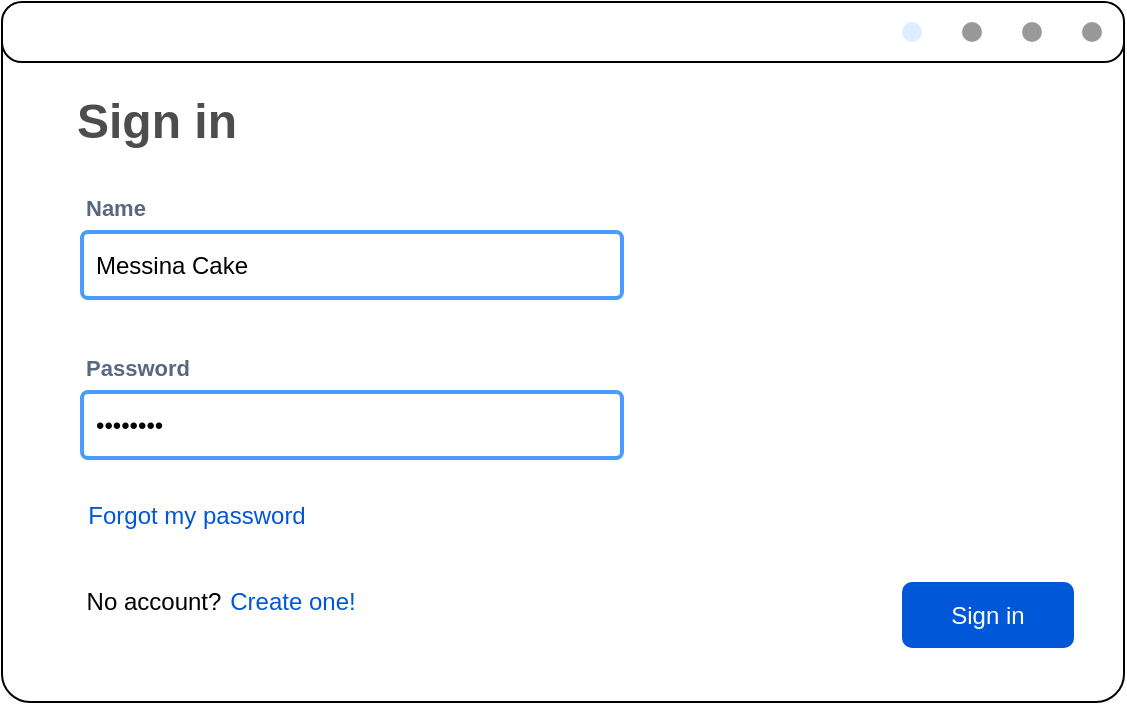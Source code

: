 <mxfile version="23.0.2" type="device" pages="4">
  <diagram id="9bwR5t9vp2KqrcbAkTnF" name="Page-0">
    <mxGraphModel dx="2035" dy="1114" grid="1" gridSize="10" guides="1" tooltips="1" connect="1" arrows="1" fold="1" page="1" pageScale="1" pageWidth="1600" pageHeight="900" math="0" shadow="0">
      <root>
        <mxCell id="0" />
        <mxCell id="1" parent="0" />
        <mxCell id="lCdwlgKCuscsBh37xXo4-12" value="" style="rounded=1;whiteSpace=wrap;html=1;arcSize=4;movable=0;resizable=0;rotatable=0;deletable=0;editable=0;locked=1;connectable=0;" parent="1" vertex="1">
          <mxGeometry x="520" y="240" width="561" height="350" as="geometry" />
        </mxCell>
        <mxCell id="lCdwlgKCuscsBh37xXo4-13" value="" style="rounded=1;whiteSpace=wrap;html=1;arcSize=33;movable=0;resizable=0;rotatable=0;deletable=0;editable=0;locked=1;connectable=0;" parent="1" vertex="1">
          <mxGeometry x="520" y="240" width="561" height="30" as="geometry" />
        </mxCell>
        <mxCell id="lCdwlgKCuscsBh37xXo4-14" value="" style="verticalLabelPosition=bottom;shadow=0;dashed=0;align=center;html=1;verticalAlign=top;strokeWidth=1;shape=mxgraph.mockup.navigation.pageControl;fillColor=#999999;strokeColor=#ddeeff;movable=0;resizable=0;rotatable=0;deletable=0;editable=0;locked=1;connectable=0;" parent="1" vertex="1">
          <mxGeometry x="970" y="240" width="100" height="30" as="geometry" />
        </mxCell>
        <mxCell id="lCdwlgKCuscsBh37xXo4-15" value="Password" style="fillColor=none;strokeColor=none;html=1;fontSize=11;fontStyle=0;align=left;fontColor=#596780;fontStyle=1;fontSize=11;movable=0;resizable=0;rotatable=0;deletable=0;editable=0;locked=1;connectable=0;" parent="1" vertex="1">
          <mxGeometry x="560" y="413" width="240" height="20" as="geometry" />
        </mxCell>
        <mxCell id="lCdwlgKCuscsBh37xXo4-16" value="&amp;#8226;&amp;#8226;&amp;#8226;&amp;#8226;&amp;#8226;&amp;#8226;&amp;#8226;&amp;#8226;" style="rounded=1;arcSize=9;align=left;spacingLeft=5;strokeColor=#4C9AFF;html=1;strokeWidth=2;fontSize=12;movable=0;resizable=0;rotatable=0;deletable=0;editable=0;locked=1;connectable=0;" parent="1" vertex="1">
          <mxGeometry x="560" y="435" width="270" height="33" as="geometry" />
        </mxCell>
        <mxCell id="lCdwlgKCuscsBh37xXo4-17" value="Name" style="fillColor=none;strokeColor=none;html=1;fontSize=11;fontStyle=0;align=left;fontColor=#596780;fontStyle=1;fontSize=11;movable=0;resizable=0;rotatable=0;deletable=0;editable=0;locked=1;connectable=0;" parent="1" vertex="1">
          <mxGeometry x="560" y="333" width="240" height="20" as="geometry" />
        </mxCell>
        <mxCell id="lCdwlgKCuscsBh37xXo4-18" value="Messina Cake" style="rounded=1;arcSize=9;align=left;spacingLeft=5;strokeColor=#4C9AFF;html=1;strokeWidth=2;fontSize=12;movable=0;resizable=0;rotatable=0;deletable=0;editable=0;locked=1;connectable=0;" parent="1" vertex="1">
          <mxGeometry x="560" y="355" width="270" height="33" as="geometry" />
        </mxCell>
        <mxCell id="lCdwlgKCuscsBh37xXo4-19" value="&lt;font color=&quot;#4d4d4d&quot;&gt;Sign in&lt;/font&gt;" style="text;strokeColor=none;fillColor=none;html=1;fontSize=24;fontStyle=1;verticalAlign=middle;align=center;perimeterSpacing=0;shadow=0;movable=0;resizable=0;rotatable=0;deletable=0;editable=0;locked=1;connectable=0;" parent="1" vertex="1">
          <mxGeometry x="560" y="280" width="73" height="40" as="geometry" />
        </mxCell>
        <UserObject label="&lt;div&gt;Sign in&lt;/div&gt;" link="data:page/id,_KF2RKZWM1kMSddODbuM" id="lCdwlgKCuscsBh37xXo4-20">
          <mxCell style="rounded=1;fillColor=#0057D8;strokeColor=none;html=1;whiteSpace=wrap;fontColor=#ffffff;align=center;verticalAlign=middle;fontStyle=0;fontSize=12;sketch=0;movable=0;resizable=0;rotatable=0;deletable=0;editable=0;locked=1;connectable=0;" parent="1" vertex="1">
            <mxGeometry x="970" y="530" width="86" height="33" as="geometry" />
          </mxCell>
        </UserObject>
        <mxCell id="lCdwlgKCuscsBh37xXo4-22" value="&lt;div&gt;Forgot my password&lt;/div&gt;" style="fillColor=none;strokeColor=none;html=1;fontColor=#0057D8;align=center;verticalAlign=middle;fontStyle=0;fontSize=12;movable=0;resizable=0;rotatable=0;deletable=0;editable=0;locked=1;connectable=0;" parent="1" vertex="1">
          <mxGeometry x="574" y="480" width="86" height="33" as="geometry" />
        </mxCell>
        <mxCell id="ZY1OHxA0pGTVoqZoMLtz-1" value="No account?" style="text;html=1;strokeColor=none;fillColor=none;align=center;verticalAlign=middle;whiteSpace=wrap;rounded=0;movable=0;resizable=0;rotatable=0;deletable=0;editable=0;locked=1;connectable=0;" parent="1" vertex="1">
          <mxGeometry x="556" y="525" width="80" height="30" as="geometry" />
        </mxCell>
        <mxCell id="ZY1OHxA0pGTVoqZoMLtz-2" value="Create one!" style="fillColor=none;strokeColor=none;html=1;fontColor=#0057D8;align=center;verticalAlign=middle;fontStyle=0;fontSize=12;movable=0;resizable=0;rotatable=0;deletable=0;editable=0;locked=1;connectable=0;" parent="1" vertex="1">
          <mxGeometry x="622" y="523" width="86" height="33" as="geometry" />
        </mxCell>
      </root>
    </mxGraphModel>
  </diagram>
  <diagram name="Page-1" id="_KF2RKZWM1kMSddODbuM">
    <mxGraphModel dx="2035" dy="1114" grid="1" gridSize="10" guides="1" tooltips="1" connect="1" arrows="1" fold="1" page="1" pageScale="1" pageWidth="1600" pageHeight="900" math="0" shadow="0">
      <root>
        <mxCell id="0" />
        <mxCell id="1" parent="0" />
        <mxCell id="sNmesS3HQieKwuXNUTIO-3" value="" style="rounded=1;whiteSpace=wrap;html=1;arcSize=4;movable=0;resizable=0;rotatable=0;deletable=0;editable=0;locked=1;connectable=0;" parent="1" vertex="1">
          <mxGeometry x="520" y="240" width="561" height="350" as="geometry" />
        </mxCell>
        <mxCell id="sNmesS3HQieKwuXNUTIO-4" value="" style="rounded=1;whiteSpace=wrap;html=1;arcSize=33;movable=0;resizable=0;rotatable=0;deletable=0;editable=0;locked=1;connectable=0;" parent="1" vertex="1">
          <mxGeometry x="520" y="240" width="561" height="30" as="geometry" />
        </mxCell>
        <mxCell id="sNmesS3HQieKwuXNUTIO-5" value="" style="verticalLabelPosition=bottom;shadow=0;dashed=0;align=center;html=1;verticalAlign=top;strokeWidth=1;shape=mxgraph.mockup.navigation.pageControl;fillColor=#999999;strokeColor=#ddeeff;movable=0;resizable=0;rotatable=0;deletable=0;editable=0;locked=1;connectable=0;" parent="1" vertex="1">
          <mxGeometry x="970" y="240" width="100" height="30" as="geometry" />
        </mxCell>
        <mxCell id="sNmesS3HQieKwuXNUTIO-7" value="Password&lt;sup&gt;&lt;font color=&quot;#ff0000&quot;&gt;*&lt;/font&gt;&lt;/sup&gt;" style="fillColor=none;strokeColor=none;html=1;fontSize=11;fontStyle=0;align=left;fontColor=#596780;fontStyle=1;fontSize=11;movable=0;resizable=0;rotatable=0;deletable=0;editable=0;locked=1;connectable=0;" parent="1" vertex="1">
          <mxGeometry x="560" y="415" width="240" height="20" as="geometry" />
        </mxCell>
        <mxCell id="sNmesS3HQieKwuXNUTIO-8" value="&amp;#8226;&amp;#8226;&amp;#8226;&amp;#8226;&amp;#8226;&amp;#8226;&amp;#8226;&amp;#8226;" style="rounded=1;arcSize=9;align=left;spacingLeft=5;strokeColor=#4C9AFF;html=1;strokeWidth=2;fontSize=12;movable=0;resizable=0;rotatable=0;deletable=0;editable=0;locked=1;connectable=0;" parent="1" vertex="1">
          <mxGeometry x="560" y="435" width="270" height="33" as="geometry" />
        </mxCell>
        <mxCell id="sNmesS3HQieKwuXNUTIO-13" value="Name&lt;sup&gt;&lt;font color=&quot;#ff0000&quot;&gt;*&lt;/font&gt;&lt;/sup&gt;" style="fillColor=none;strokeColor=none;html=1;fontSize=11;fontStyle=0;align=left;fontColor=#596780;fontStyle=1;fontSize=11;movable=0;resizable=0;rotatable=0;deletable=0;editable=0;locked=1;connectable=0;" parent="1" vertex="1">
          <mxGeometry x="560" y="330" width="240" height="20" as="geometry" />
        </mxCell>
        <mxCell id="sNmesS3HQieKwuXNUTIO-14" value="Messina Cake" style="rounded=1;arcSize=9;align=left;spacingLeft=5;strokeColor=#4C9AFF;html=1;strokeWidth=2;fontSize=12;movable=0;resizable=0;rotatable=0;deletable=0;editable=0;locked=1;connectable=0;" parent="1" vertex="1">
          <mxGeometry x="560" y="355" width="270" height="33" as="geometry" />
        </mxCell>
        <mxCell id="sNmesS3HQieKwuXNUTIO-16" value="&lt;div&gt;&lt;font color=&quot;#4d4d4d&quot;&gt;Create Account&lt;/font&gt;&lt;/div&gt;" style="text;strokeColor=none;fillColor=none;html=1;fontSize=24;fontStyle=1;verticalAlign=middle;align=center;perimeterSpacing=0;shadow=0;movable=0;resizable=0;rotatable=0;deletable=0;editable=0;locked=1;connectable=0;" parent="1" vertex="1">
          <mxGeometry x="600" y="280" width="100" height="40" as="geometry" />
        </mxCell>
        <mxCell id="sNmesS3HQieKwuXNUTIO-17" value="&lt;div&gt;Sign up&lt;/div&gt;" style="rounded=1;fillColor=#0057D8;strokeColor=none;html=1;whiteSpace=wrap;fontColor=#ffffff;align=center;verticalAlign=middle;fontStyle=0;fontSize=12;sketch=0;movable=0;resizable=0;rotatable=0;deletable=0;editable=0;locked=1;connectable=0;" parent="1" vertex="1">
          <mxGeometry x="970" y="530" width="86" height="33" as="geometry" />
        </mxCell>
        <UserObject label="Cancel" link="data:page/id,9bwR5t9vp2KqrcbAkTnF" id="sNmesS3HQieKwuXNUTIO-18">
          <mxCell style="rounded=1;fillColor=#F1F2F4;strokeColor=none;html=1;whiteSpace=wrap;fontColor=#596780;align=center;verticalAlign=middle;fontStyle=0;fontSize=12;sketch=0;movable=0;resizable=0;rotatable=0;deletable=0;editable=0;locked=1;connectable=0;" parent="1" vertex="1">
            <mxGeometry x="860" y="530" width="86" height="33" as="geometry" />
          </mxCell>
        </UserObject>
        <mxCell id="sNmesS3HQieKwuXNUTIO-19" value="I already have an Account" style="fillColor=none;strokeColor=none;html=1;fontColor=#0057D8;align=center;verticalAlign=middle;fontStyle=0;fontSize=12;movable=0;resizable=0;rotatable=0;deletable=0;editable=0;locked=1;connectable=0;" parent="1" vertex="1">
          <mxGeometry x="590" y="480" width="86" height="33" as="geometry" />
        </mxCell>
      </root>
    </mxGraphModel>
  </diagram>
  <diagram id="ad3F7FQIbmTL58mgXdxD" name="Page-2">
    <mxGraphModel dx="2035" dy="1114" grid="1" gridSize="10" guides="1" tooltips="1" connect="1" arrows="1" fold="1" page="1" pageScale="1" pageWidth="1600" pageHeight="900" math="0" shadow="0">
      <root>
        <mxCell id="0" />
        <mxCell id="1" parent="0" />
        <mxCell id="7sJTcYBQG9g4EevyEmXf-1" value="" style="rounded=1;whiteSpace=wrap;html=1;arcSize=4;movable=0;resizable=0;rotatable=0;deletable=0;editable=0;locked=1;connectable=0;" vertex="1" parent="1">
          <mxGeometry x="280" y="120" width="1040" height="600" as="geometry" />
        </mxCell>
        <mxCell id="4lKFtNDbOu9oQsYuGuKF-3" value="" style="rounded=1;whiteSpace=wrap;html=1;movable=0;resizable=0;rotatable=0;deletable=0;editable=0;locked=1;connectable=0;" vertex="1" parent="1">
          <mxGeometry x="500" y="200" width="710" height="470" as="geometry" />
        </mxCell>
        <mxCell id="4lKFtNDbOu9oQsYuGuKF-10" value="" style="rounded=0;whiteSpace=wrap;html=1;fillColor=#3399FF;movable=0;resizable=0;rotatable=0;deletable=0;editable=0;locked=1;connectable=0;" vertex="1" parent="1">
          <mxGeometry x="280" y="140" width="1040" height="30" as="geometry" />
        </mxCell>
        <mxCell id="7sJTcYBQG9g4EevyEmXf-2" value="" style="rounded=1;whiteSpace=wrap;html=1;arcSize=33;movable=0;resizable=0;rotatable=0;deletable=0;editable=0;locked=1;connectable=0;" vertex="1" parent="1">
          <mxGeometry x="280" y="120" width="1040" height="30" as="geometry" />
        </mxCell>
        <mxCell id="7sJTcYBQG9g4EevyEmXf-3" value="" style="verticalLabelPosition=bottom;shadow=0;dashed=0;align=center;html=1;verticalAlign=top;strokeWidth=1;shape=mxgraph.mockup.navigation.pageControl;fillColor=#999999;strokeColor=#ddeeff;movable=0;resizable=0;rotatable=0;deletable=0;editable=0;locked=1;connectable=0;" vertex="1" parent="1">
          <mxGeometry x="1210" y="120" width="100" height="30" as="geometry" />
        </mxCell>
        <mxCell id="4lKFtNDbOu9oQsYuGuKF-1" value="" style="shape=image;html=1;verticalAlign=top;verticalLabelPosition=bottom;labelBackgroundColor=#ffffff;imageAspect=0;aspect=fixed;image=https://cdn4.iconfinder.com/data/icons/core-ui-outlined/32/outlined_placeholder-128.png;movable=0;resizable=0;rotatable=0;deletable=0;editable=0;locked=1;connectable=0;" vertex="1" parent="1">
          <mxGeometry x="290" y="125" width="20" height="20" as="geometry" />
        </mxCell>
        <mxCell id="4lKFtNDbOu9oQsYuGuKF-2" value="&lt;div&gt;Math-Project Title&lt;br&gt;&lt;/div&gt;" style="text;html=1;strokeColor=none;fillColor=none;align=center;verticalAlign=middle;whiteSpace=wrap;rounded=0;movable=0;resizable=0;rotatable=0;deletable=0;editable=0;locked=1;connectable=0;" vertex="1" parent="1">
          <mxGeometry x="300" y="120" width="130" height="30" as="geometry" />
        </mxCell>
        <UserObject label="&lt;b&gt;Programm&lt;/b&gt;" link="data:page/id,o2ojK-7dKlZGVOAudo-p" id="4lKFtNDbOu9oQsYuGuKF-12">
          <mxCell style="text;html=1;strokeColor=none;fillColor=none;align=center;verticalAlign=middle;whiteSpace=wrap;rounded=0;movable=0;resizable=0;rotatable=0;deletable=0;editable=0;locked=1;connectable=0;" vertex="1" parent="1">
            <mxGeometry x="286" y="145" width="60" height="30" as="geometry" />
          </mxCell>
        </UserObject>
        <mxCell id="4lKFtNDbOu9oQsYuGuKF-13" value="&lt;b&gt;Funktions&lt;/b&gt;" style="text;html=1;strokeColor=none;fillColor=none;align=center;verticalAlign=middle;whiteSpace=wrap;rounded=0;movable=0;resizable=0;rotatable=0;deletable=0;editable=0;locked=1;connectable=0;" vertex="1" parent="1">
          <mxGeometry x="356" y="145" width="60" height="30" as="geometry" />
        </mxCell>
        <mxCell id="4lKFtNDbOu9oQsYuGuKF-14" value="&lt;div&gt;&lt;b&gt;Extras&lt;/b&gt;&lt;/div&gt;" style="text;html=1;strokeColor=none;fillColor=none;align=center;verticalAlign=middle;whiteSpace=wrap;rounded=0;movable=0;resizable=0;rotatable=0;deletable=0;editable=0;locked=1;connectable=0;" vertex="1" parent="1">
          <mxGeometry x="414" y="145" width="60" height="30" as="geometry" />
        </mxCell>
        <mxCell id="4lKFtNDbOu9oQsYuGuKF-15" value="&lt;div&gt;&lt;b&gt;Help&lt;/b&gt;&lt;/div&gt;" style="text;html=1;strokeColor=none;fillColor=none;align=center;verticalAlign=middle;whiteSpace=wrap;rounded=0;movable=0;resizable=0;rotatable=0;deletable=0;editable=0;locked=1;connectable=0;" vertex="1" parent="1">
          <mxGeometry x="459" y="145" width="60" height="30" as="geometry" />
        </mxCell>
        <mxCell id="4lKFtNDbOu9oQsYuGuKF-16" value="" style="verticalLabelPosition=bottom;shadow=0;dashed=0;align=center;html=1;verticalAlign=top;strokeWidth=1;shape=mxgraph.mockup.graphics.lineChart;strokeColor=none;strokeColor2=#666666;strokeColor3=#008cff;strokeColor4=#dddddd;movable=0;resizable=0;rotatable=0;deletable=0;editable=0;locked=1;connectable=0;" vertex="1" parent="1">
          <mxGeometry x="602.5" y="260" width="507.5" height="325" as="geometry" />
        </mxCell>
        <mxCell id="4lKFtNDbOu9oQsYuGuKF-18" value="" style="shape=image;html=1;verticalAlign=top;verticalLabelPosition=bottom;labelBackgroundColor=#ffffff;imageAspect=0;aspect=fixed;image=https://cdn0.iconfinder.com/data/icons/evericons-24px-vol-1/24/zoom-in-128.png;movable=0;resizable=0;rotatable=0;deletable=0;editable=0;locked=1;connectable=0;" vertex="1" parent="1">
          <mxGeometry x="1220" y="530" width="45" height="45" as="geometry" />
        </mxCell>
        <mxCell id="4lKFtNDbOu9oQsYuGuKF-19" value="" style="shape=image;html=1;verticalAlign=top;verticalLabelPosition=bottom;labelBackgroundColor=#ffffff;imageAspect=0;aspect=fixed;image=https://cdn0.iconfinder.com/data/icons/evericons-24px-vol-1/24/zoom-out-128.png;movable=0;resizable=0;rotatable=0;deletable=0;editable=0;locked=1;connectable=0;" vertex="1" parent="1">
          <mxGeometry x="1220" y="585" width="45" height="45" as="geometry" />
        </mxCell>
        <mxCell id="4lKFtNDbOu9oQsYuGuKF-20" value="" style="verticalLabelPosition=bottom;shadow=0;dashed=0;align=center;html=1;verticalAlign=top;strokeWidth=1;shape=mxgraph.mockup.navigation.mapNavigator;fillColor2=#99ddff;strokeColor2=none;strokeColor3=#ffffff;strokeColor=#999999;movable=0;resizable=0;rotatable=0;deletable=0;editable=0;locked=1;connectable=0;" vertex="1" parent="1">
          <mxGeometry x="1140" y="220" width="30" height="50" as="geometry" />
        </mxCell>
        <mxCell id="4lKFtNDbOu9oQsYuGuKF-23" value="" style="rounded=1;whiteSpace=wrap;html=1;movable=0;resizable=0;rotatable=0;deletable=0;editable=0;locked=1;connectable=0;" vertex="1" parent="1">
          <mxGeometry x="290" y="190" width="200" height="520" as="geometry" />
        </mxCell>
        <mxCell id="4lKFtNDbOu9oQsYuGuKF-24" value="&lt;div&gt;&lt;font style=&quot;font-size: 18px;&quot;&gt;History&lt;/font&gt;&lt;/div&gt;" style="text;strokeColor=none;fillColor=none;html=1;fontSize=24;fontStyle=1;verticalAlign=middle;align=center;movable=0;resizable=0;rotatable=0;deletable=0;editable=0;locked=1;connectable=0;" vertex="1" parent="1">
          <mxGeometry x="348" y="190" width="84" height="30" as="geometry" />
        </mxCell>
        <mxCell id="4lKFtNDbOu9oQsYuGuKF-36" value="&lt;div&gt;&lt;b&gt;f(x)=7,3³+x²+1,3x-7&lt;/b&gt;&lt;/div&gt;" style="whiteSpace=wrap;html=1;shadow=0;dashed=0;fontSize=10;align=left;fillColor=#FFFFFF;strokeColor=#FFFFFF;fontColor=#4D4D4D;movable=0;resizable=0;rotatable=0;deletable=0;editable=0;locked=1;connectable=0;" vertex="1" parent="1">
          <mxGeometry x="290" y="270" width="200" height="40" as="geometry" />
        </mxCell>
        <mxCell id="4lKFtNDbOu9oQsYuGuKF-50" value="&lt;b&gt;...&lt;/b&gt;" style="whiteSpace=wrap;html=1;shadow=0;dashed=0;fontSize=10;align=left;fillColor=#33b5e5;strokeColor=#33B5E5;fontColor=#FFFFFF;movable=0;resizable=0;rotatable=0;deletable=0;editable=0;locked=1;connectable=0;" vertex="1" parent="1">
          <mxGeometry x="290" y="310" width="200" height="33.44" as="geometry" />
        </mxCell>
        <mxCell id="4lKFtNDbOu9oQsYuGuKF-51" value="&lt;b&gt;...&lt;/b&gt;" style="whiteSpace=wrap;html=1;shadow=0;dashed=0;fontSize=10;align=left;fillColor=#FFFFFF;strokeColor=#FFFFFF;fontColor=#4D4D4D;movable=0;resizable=0;rotatable=0;deletable=0;editable=0;locked=1;connectable=0;" vertex="1" parent="1">
          <mxGeometry x="290" y="343.44" width="200" height="40" as="geometry" />
        </mxCell>
        <mxCell id="4lKFtNDbOu9oQsYuGuKF-52" value="&lt;b&gt;...&lt;/b&gt;" style="whiteSpace=wrap;html=1;shadow=0;dashed=0;fontSize=10;align=left;fillColor=#33b5e5;strokeColor=#33B5E5;fontColor=#FFFFFF;movable=0;resizable=0;rotatable=0;deletable=0;editable=0;locked=1;connectable=0;" vertex="1" parent="1">
          <mxGeometry x="290" y="383.28" width="200" height="33.44" as="geometry" />
        </mxCell>
        <mxCell id="4lKFtNDbOu9oQsYuGuKF-53" value="&lt;b&gt;...&lt;/b&gt;" style="whiteSpace=wrap;html=1;shadow=0;dashed=0;fontSize=10;align=left;fillColor=#FFFFFF;strokeColor=#FFFFFF;fontColor=#4D4D4D;movable=0;resizable=0;rotatable=0;deletable=0;editable=0;locked=1;connectable=0;" vertex="1" parent="1">
          <mxGeometry x="290" y="416.72" width="200" height="40" as="geometry" />
        </mxCell>
        <mxCell id="4lKFtNDbOu9oQsYuGuKF-54" value="&lt;b&gt;...&lt;/b&gt;" style="whiteSpace=wrap;html=1;shadow=0;dashed=0;fontSize=10;align=left;fillColor=#33b5e5;strokeColor=#33B5E5;fontColor=#FFFFFF;movable=0;resizable=0;rotatable=0;deletable=0;editable=0;locked=1;connectable=0;" vertex="1" parent="1">
          <mxGeometry x="290" y="456.72" width="200" height="33.44" as="geometry" />
        </mxCell>
        <mxCell id="4lKFtNDbOu9oQsYuGuKF-55" value="&lt;b&gt;...&lt;/b&gt;" style="whiteSpace=wrap;html=1;shadow=0;dashed=0;fontSize=10;align=left;fillColor=#FFFFFF;strokeColor=#FFFFFF;fontColor=#4D4D4D;movable=0;resizable=0;rotatable=0;deletable=0;editable=0;locked=1;connectable=0;" vertex="1" parent="1">
          <mxGeometry x="290" y="490.16" width="200" height="40" as="geometry" />
        </mxCell>
        <mxCell id="4lKFtNDbOu9oQsYuGuKF-56" value="&lt;b&gt;...&lt;/b&gt;" style="whiteSpace=wrap;html=1;shadow=0;dashed=0;fontSize=10;align=left;fillColor=#33b5e5;strokeColor=#33B5E5;fontColor=#FFFFFF;movable=0;resizable=0;rotatable=0;deletable=0;editable=0;locked=1;connectable=0;" vertex="1" parent="1">
          <mxGeometry x="290" y="530.16" width="200" height="33.44" as="geometry" />
        </mxCell>
        <mxCell id="4lKFtNDbOu9oQsYuGuKF-57" value="&lt;b&gt;...&lt;/b&gt;" style="whiteSpace=wrap;html=1;shadow=0;dashed=0;fontSize=10;align=left;fillColor=#FFFFFF;strokeColor=#FFFFFF;fontColor=#4D4D4D;movable=0;resizable=0;rotatable=0;deletable=0;editable=0;locked=1;connectable=0;" vertex="1" parent="1">
          <mxGeometry x="290" y="563.6" width="200" height="40" as="geometry" />
        </mxCell>
        <mxCell id="4lKFtNDbOu9oQsYuGuKF-58" value="&lt;b&gt;...&lt;/b&gt;" style="whiteSpace=wrap;html=1;shadow=0;dashed=0;fontSize=10;align=left;fillColor=#33b5e5;strokeColor=#33B5E5;fontColor=#FFFFFF;movable=0;resizable=0;rotatable=0;deletable=0;editable=0;locked=1;connectable=0;" vertex="1" parent="1">
          <mxGeometry x="290" y="603.6" width="200" height="33.44" as="geometry" />
        </mxCell>
        <mxCell id="4lKFtNDbOu9oQsYuGuKF-59" value="&lt;b&gt;...&lt;/b&gt;" style="whiteSpace=wrap;html=1;shadow=0;dashed=0;fontSize=10;align=left;fillColor=#FFFFFF;strokeColor=#FFFFFF;fontColor=#4D4D4D;movable=0;resizable=0;rotatable=0;deletable=0;editable=0;locked=1;connectable=0;" vertex="1" parent="1">
          <mxGeometry x="290" y="637.04" width="200" height="40" as="geometry" />
        </mxCell>
        <mxCell id="4lKFtNDbOu9oQsYuGuKF-60" value="" style="endArrow=none;html=1;rounded=0;movable=0;resizable=0;rotatable=0;deletable=0;editable=0;locked=1;connectable=0;" edge="1" parent="1">
          <mxGeometry width="50" height="50" relative="1" as="geometry">
            <mxPoint x="290" y="680" as="sourcePoint" />
            <mxPoint x="290" y="220" as="targetPoint" />
          </mxGeometry>
        </mxCell>
        <mxCell id="4lKFtNDbOu9oQsYuGuKF-61" value="" style="endArrow=none;html=1;rounded=0;movable=0;resizable=0;rotatable=0;deletable=0;editable=0;locked=1;connectable=0;" edge="1" parent="1">
          <mxGeometry width="50" height="50" relative="1" as="geometry">
            <mxPoint x="490" y="677.04" as="sourcePoint" />
            <mxPoint x="490" y="217.04" as="targetPoint" />
          </mxGeometry>
        </mxCell>
        <mxCell id="4lKFtNDbOu9oQsYuGuKF-62" value="&lt;div&gt;&lt;font color=&quot;#ffffff&quot;&gt;&lt;b&gt;f(x)=0,3³+x²-1,3x-5&lt;/b&gt;&lt;/font&gt;&lt;/div&gt;" style="whiteSpace=wrap;html=1;shadow=0;dashed=0;fontSize=10;align=left;fillColor=#99e5ff;strokeColor=#33B5E5;fontColor=#B3B3B3;movable=0;resizable=0;rotatable=0;deletable=0;editable=0;locked=1;connectable=0;" vertex="1" parent="1">
          <mxGeometry x="290" y="236.56" width="200" height="33.44" as="geometry" />
        </mxCell>
        <mxCell id="4lKFtNDbOu9oQsYuGuKF-66" value="" style="shape=image;html=1;verticalAlign=top;verticalLabelPosition=bottom;labelBackgroundColor=#ffffff;imageAspect=0;aspect=fixed;image=https://cdn1.iconfinder.com/data/icons/material-core/18/create-128.png;movable=0;resizable=0;rotatable=0;deletable=0;editable=0;locked=1;connectable=0;" vertex="1" parent="1">
          <mxGeometry x="460" y="242.56" width="23" height="23" as="geometry" />
        </mxCell>
        <mxCell id="d6taBo9_UaRNZX09l7Ye-1" value="" style="html=1;dashed=0;aspect=fixed;verticalLabelPosition=bottom;verticalAlign=top;align=center;shape=mxgraph.gmdl.gps;strokeColor=#737373;fillColor=#737373;shadow=0;strokeWidth=2;sketch=0;" vertex="1" parent="1">
          <mxGeometry x="1220" y="475" width="40" height="40" as="geometry" />
        </mxCell>
      </root>
    </mxGraphModel>
  </diagram>
  <diagram id="o2ojK-7dKlZGVOAudo-p" name="Page-3">
    <mxGraphModel dx="2035" dy="1114" grid="1" gridSize="10" guides="1" tooltips="1" connect="1" arrows="1" fold="1" page="1" pageScale="1" pageWidth="1600" pageHeight="900" math="0" shadow="0">
      <root>
        <mxCell id="0" />
        <mxCell id="1" parent="0" />
        <mxCell id="xUCrDuLHMDkDSdVkkazU-1" value="" style="rounded=1;whiteSpace=wrap;html=1;arcSize=4;movable=1;resizable=1;rotatable=1;deletable=1;editable=1;locked=0;connectable=1;" vertex="1" parent="1">
          <mxGeometry x="280" y="120" width="1040" height="600" as="geometry" />
        </mxCell>
        <mxCell id="xUCrDuLHMDkDSdVkkazU-2" value="" style="rounded=1;whiteSpace=wrap;html=1;" vertex="1" parent="1">
          <mxGeometry x="500" y="200" width="710" height="470" as="geometry" />
        </mxCell>
        <mxCell id="xUCrDuLHMDkDSdVkkazU-3" value="" style="rounded=0;whiteSpace=wrap;html=1;fillColor=#3399FF;" vertex="1" parent="1">
          <mxGeometry x="280" y="140" width="1040" height="30" as="geometry" />
        </mxCell>
        <mxCell id="xUCrDuLHMDkDSdVkkazU-4" value="" style="rounded=1;whiteSpace=wrap;html=1;arcSize=33;movable=1;resizable=1;rotatable=1;deletable=1;editable=1;locked=0;connectable=1;" vertex="1" parent="1">
          <mxGeometry x="280" y="120" width="1040" height="30" as="geometry" />
        </mxCell>
        <mxCell id="xUCrDuLHMDkDSdVkkazU-5" value="" style="verticalLabelPosition=bottom;shadow=0;dashed=0;align=center;html=1;verticalAlign=top;strokeWidth=1;shape=mxgraph.mockup.navigation.pageControl;fillColor=#999999;strokeColor=#ddeeff;movable=1;resizable=1;rotatable=1;deletable=1;editable=1;locked=0;connectable=1;" vertex="1" parent="1">
          <mxGeometry x="1210" y="120" width="100" height="30" as="geometry" />
        </mxCell>
        <mxCell id="xUCrDuLHMDkDSdVkkazU-6" value="" style="shape=image;html=1;verticalAlign=top;verticalLabelPosition=bottom;labelBackgroundColor=#ffffff;imageAspect=0;aspect=fixed;image=https://cdn4.iconfinder.com/data/icons/core-ui-outlined/32/outlined_placeholder-128.png" vertex="1" parent="1">
          <mxGeometry x="290" y="125" width="20" height="20" as="geometry" />
        </mxCell>
        <mxCell id="xUCrDuLHMDkDSdVkkazU-7" value="&lt;div&gt;Math-Project Title&lt;br&gt;&lt;/div&gt;" style="text;html=1;strokeColor=none;fillColor=none;align=center;verticalAlign=middle;whiteSpace=wrap;rounded=0;" vertex="1" parent="1">
          <mxGeometry x="300" y="120" width="130" height="30" as="geometry" />
        </mxCell>
        <mxCell id="xUCrDuLHMDkDSdVkkazU-8" value="&lt;b&gt;Programm&lt;/b&gt;" style="text;html=1;strokeColor=none;fillColor=none;align=center;verticalAlign=middle;whiteSpace=wrap;rounded=0;" vertex="1" parent="1">
          <mxGeometry x="286" y="145" width="60" height="30" as="geometry" />
        </mxCell>
        <mxCell id="xUCrDuLHMDkDSdVkkazU-9" value="&lt;b&gt;Funktions&lt;/b&gt;" style="text;html=1;strokeColor=none;fillColor=none;align=center;verticalAlign=middle;whiteSpace=wrap;rounded=0;" vertex="1" parent="1">
          <mxGeometry x="356" y="145" width="60" height="30" as="geometry" />
        </mxCell>
        <mxCell id="xUCrDuLHMDkDSdVkkazU-10" value="&lt;div&gt;&lt;b&gt;Extras&lt;/b&gt;&lt;/div&gt;" style="text;html=1;strokeColor=none;fillColor=none;align=center;verticalAlign=middle;whiteSpace=wrap;rounded=0;" vertex="1" parent="1">
          <mxGeometry x="414" y="145" width="60" height="30" as="geometry" />
        </mxCell>
        <mxCell id="xUCrDuLHMDkDSdVkkazU-11" value="&lt;div&gt;&lt;b&gt;Help&lt;/b&gt;&lt;/div&gt;" style="text;html=1;strokeColor=none;fillColor=none;align=center;verticalAlign=middle;whiteSpace=wrap;rounded=0;" vertex="1" parent="1">
          <mxGeometry x="459" y="145" width="60" height="30" as="geometry" />
        </mxCell>
        <mxCell id="xUCrDuLHMDkDSdVkkazU-12" value="" style="verticalLabelPosition=bottom;shadow=0;dashed=0;align=center;html=1;verticalAlign=top;strokeWidth=1;shape=mxgraph.mockup.graphics.lineChart;strokeColor=none;strokeColor2=#666666;strokeColor3=#008cff;strokeColor4=#dddddd;" vertex="1" parent="1">
          <mxGeometry x="602.5" y="260" width="507.5" height="325" as="geometry" />
        </mxCell>
        <mxCell id="xUCrDuLHMDkDSdVkkazU-13" value="" style="shape=image;html=1;verticalAlign=top;verticalLabelPosition=bottom;labelBackgroundColor=#ffffff;imageAspect=0;aspect=fixed;image=https://cdn0.iconfinder.com/data/icons/evericons-24px-vol-1/24/zoom-in-128.png" vertex="1" parent="1">
          <mxGeometry x="1220" y="530" width="45" height="45" as="geometry" />
        </mxCell>
        <mxCell id="xUCrDuLHMDkDSdVkkazU-14" value="" style="shape=image;html=1;verticalAlign=top;verticalLabelPosition=bottom;labelBackgroundColor=#ffffff;imageAspect=0;aspect=fixed;image=https://cdn0.iconfinder.com/data/icons/evericons-24px-vol-1/24/zoom-out-128.png" vertex="1" parent="1">
          <mxGeometry x="1220" y="585" width="45" height="45" as="geometry" />
        </mxCell>
        <mxCell id="xUCrDuLHMDkDSdVkkazU-15" value="" style="verticalLabelPosition=bottom;shadow=0;dashed=0;align=center;html=1;verticalAlign=top;strokeWidth=1;shape=mxgraph.mockup.navigation.mapNavigator;fillColor2=#99ddff;strokeColor2=none;strokeColor3=#ffffff;strokeColor=#999999;" vertex="1" parent="1">
          <mxGeometry x="1140" y="220" width="30" height="50" as="geometry" />
        </mxCell>
        <mxCell id="5Jal7oun6mulOkLOERWE-1" value="&lt;font style=&quot;font-size: 22px;&quot;&gt;Linear functions&lt;/font&gt;" style="text;strokeColor=none;fillColor=none;html=1;fontSize=24;fontStyle=1;verticalAlign=middle;align=center;" vertex="1" parent="1">
          <mxGeometry x="336" y="180" width="100" height="40" as="geometry" />
        </mxCell>
        <mxCell id="Lvzmi4qbcNNsmRT_eUkX-2" value="" style="html=1;dashed=0;aspect=fixed;verticalLabelPosition=bottom;verticalAlign=top;align=center;shape=mxgraph.gmdl.gps;strokeColor=#737373;fillColor=#737373;shadow=0;strokeWidth=2;sketch=0;" vertex="1" parent="1">
          <mxGeometry x="1220" y="475" width="40" height="40" as="geometry" />
        </mxCell>
        <mxCell id="3t-xWlrJvD6TMpFYs-4N-1" value="&lt;div style=&quot;font-size: 12px;&quot;&gt;&lt;font style=&quot;font-size: 12px;&quot;&gt;Functional equation:&lt;/font&gt;&lt;/div&gt;" style="fillColor=none;strokeColor=none;html=1;fontSize=11;fontStyle=0;align=left;fontColor=#596780;fontStyle=1;fontSize=11" vertex="1" parent="1">
          <mxGeometry x="300" y="230" width="240" height="20" as="geometry" />
        </mxCell>
        <mxCell id="3t-xWlrJvD6TMpFYs-4N-2" value="" style="rounded=1;arcSize=9;align=left;spacingLeft=5;strokeColor=#4C9AFF;html=1;strokeWidth=2;fontSize=12" vertex="1" parent="1">
          <mxGeometry x="300" y="255" width="180" height="40" as="geometry" />
        </mxCell>
      </root>
    </mxGraphModel>
  </diagram>
</mxfile>
